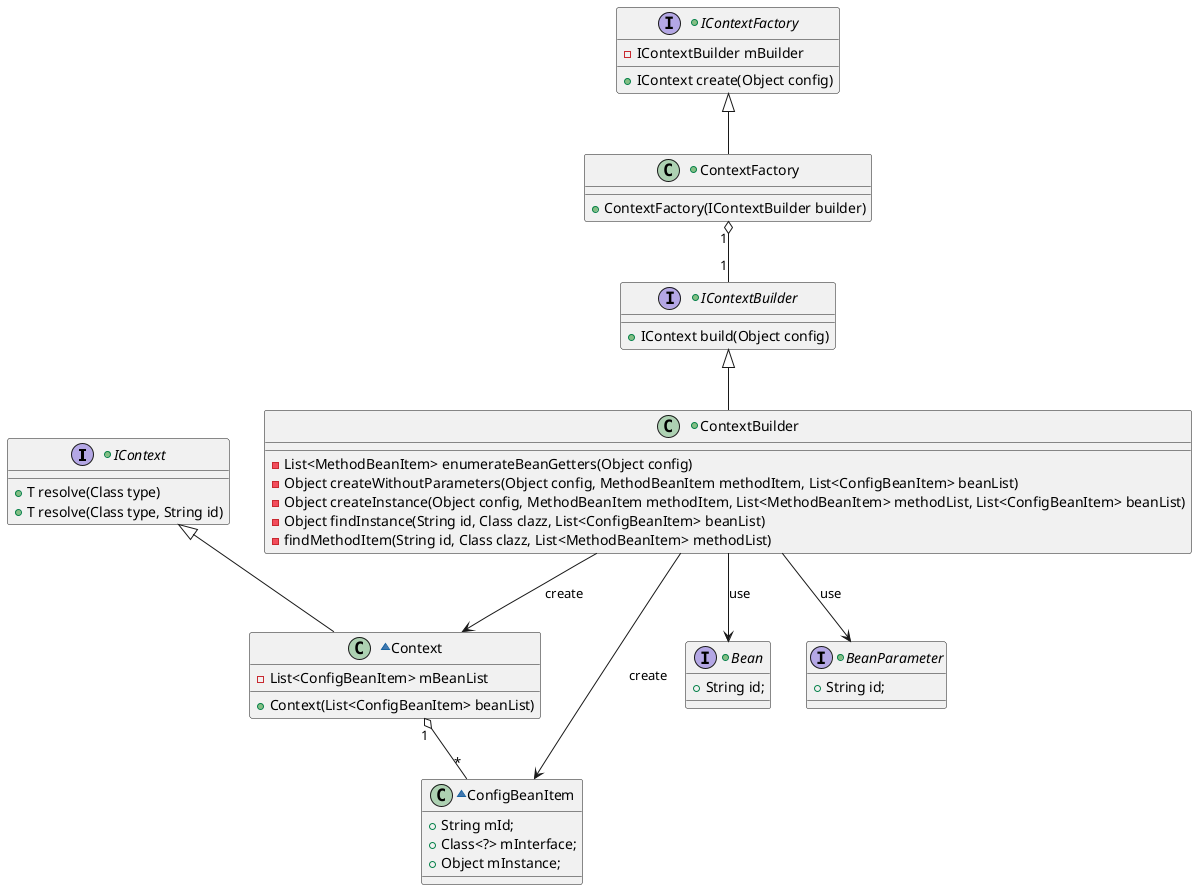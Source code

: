 @startuml

+interface IContext {
    + T resolve(Class type)
    + T resolve(Class type, String id)
}

+interface IContextBuilder {
    + IContext build(Object config)
}

+interface IContextFactory {
    - IContextBuilder mBuilder
    + IContext create(Object config)
}

~class ConfigBeanItem {
    + String mId;
    + Class<?> mInterface;
    + Object mInstance;
}

+class ContextBuilder {
    - List<MethodBeanItem> enumerateBeanGetters(Object config)
    - Object createWithoutParameters(Object config, MethodBeanItem methodItem, List<ConfigBeanItem> beanList)
    - Object createInstance(Object config, MethodBeanItem methodItem, List<MethodBeanItem> methodList, List<ConfigBeanItem> beanList)
    - Object findInstance(String id, Class clazz, List<ConfigBeanItem> beanList)
    - findMethodItem(String id, Class clazz, List<MethodBeanItem> methodList)
}

+class ContextFactory {
    +ContextFactory(IContextBuilder builder)
}

~class Context {
    - List<ConfigBeanItem> mBeanList
    + Context(List<ConfigBeanItem> beanList)
}

+interface Bean {
    + String id;
}

+interface BeanParameter {
    + String id;
}

IContext <|-- Context
IContextFactory <|-- ContextFactory
IContextBuilder <|-- ContextBuilder

ContextBuilder --> ConfigBeanItem : create
ContextBuilder --> Context : create
ContextFactory "1" o-- "1" IContextBuilder
ContextBuilder --> Bean : use
ContextBuilder --> BeanParameter : use
Context "1" o-- "*" ConfigBeanItem

@enduml